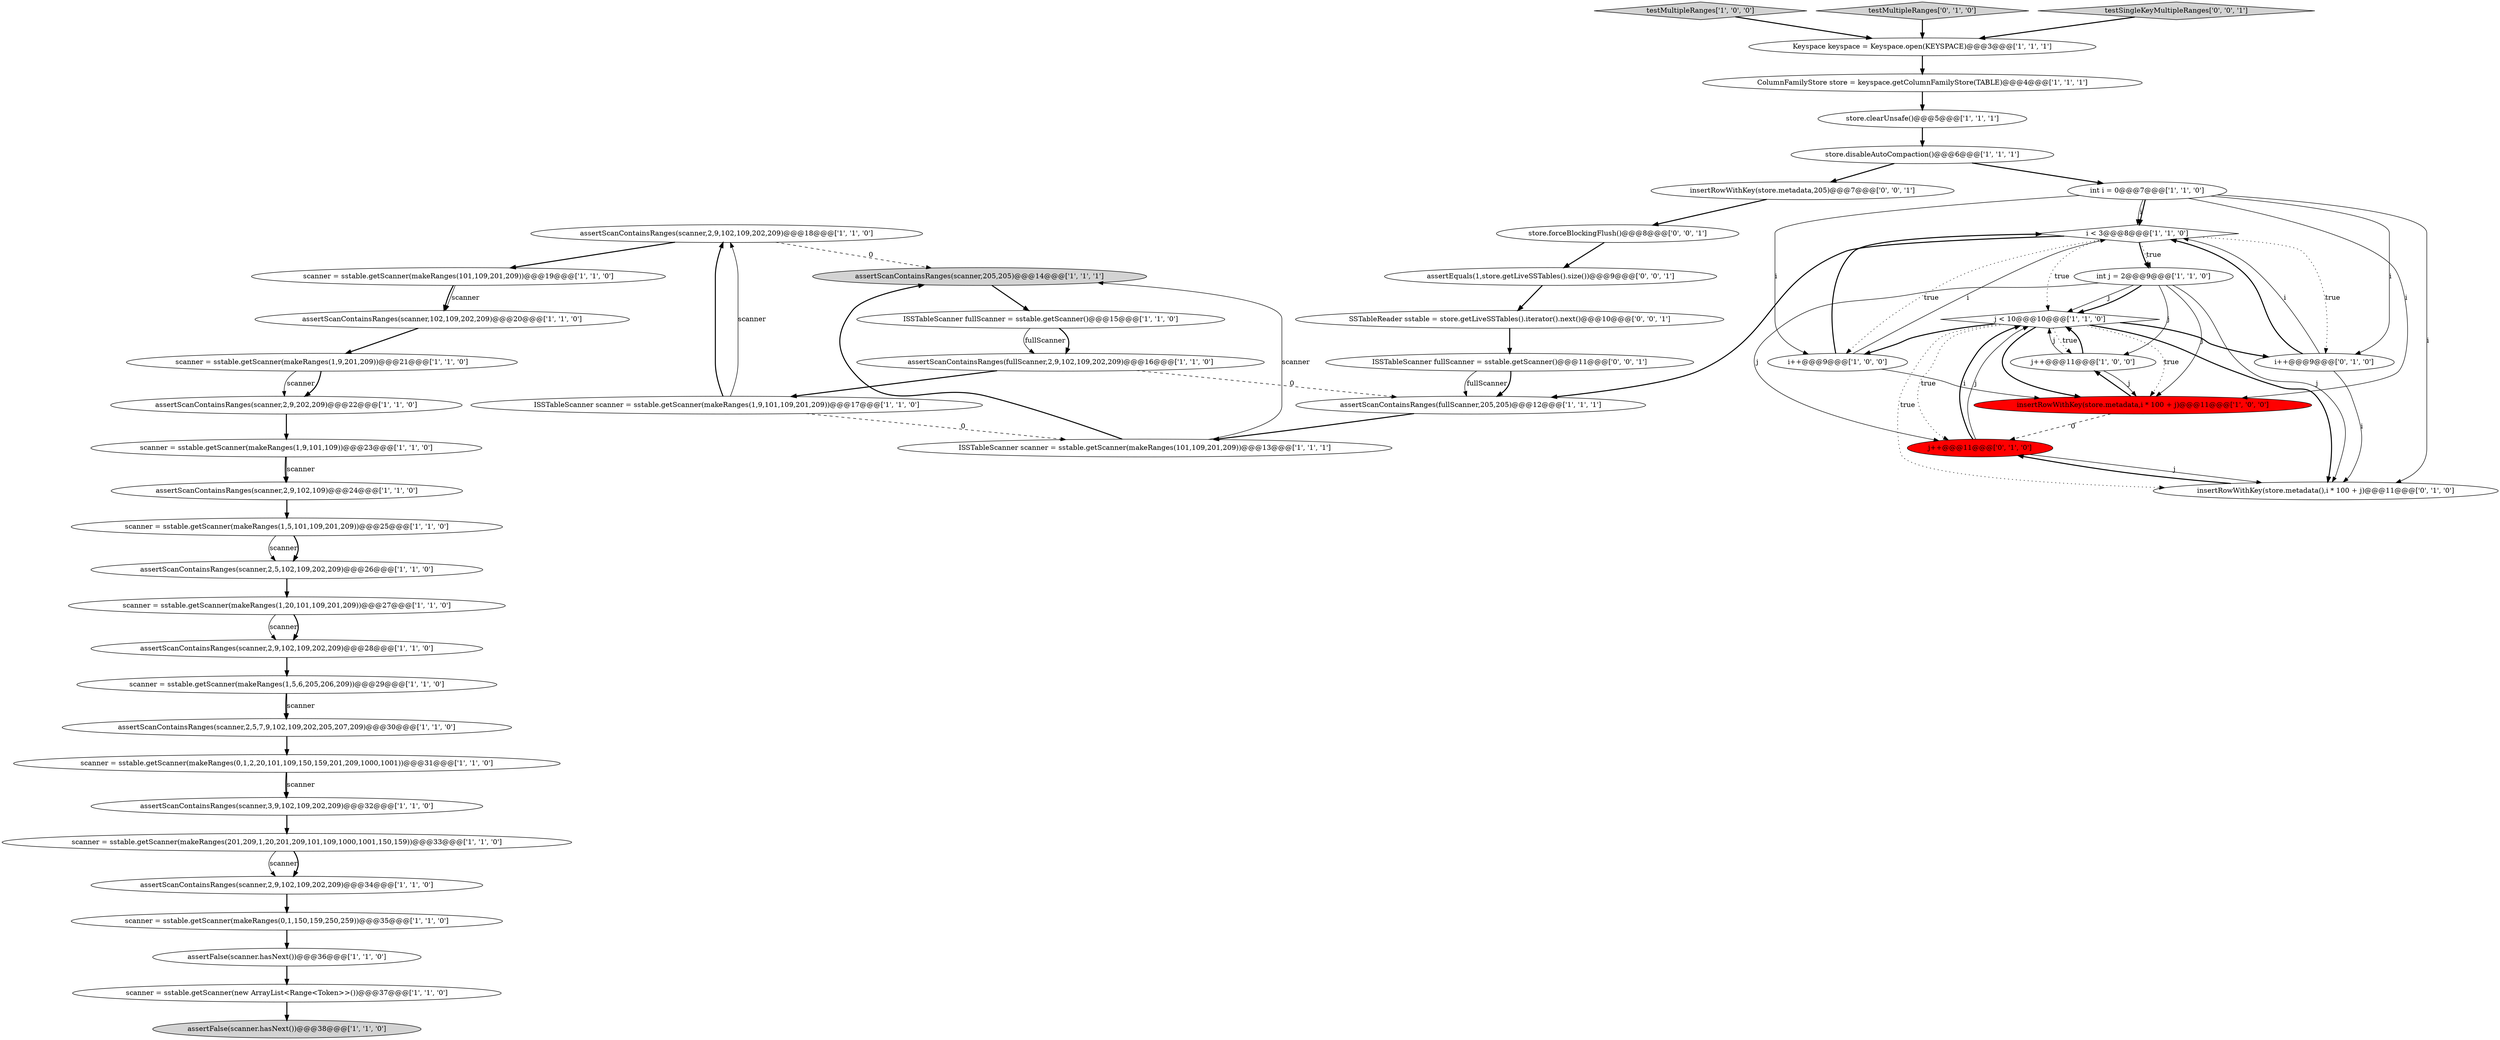digraph {
4 [style = filled, label = "scanner = sstable.getScanner(makeRanges(1,9,101,109))@@@23@@@['1', '1', '0']", fillcolor = white, shape = ellipse image = "AAA0AAABBB1BBB"];
23 [style = filled, label = "i < 3@@@8@@@['1', '1', '0']", fillcolor = white, shape = diamond image = "AAA0AAABBB1BBB"];
35 [style = filled, label = "assertScanContainsRanges(scanner,2,9,102,109,202,209)@@@18@@@['1', '1', '0']", fillcolor = white, shape = ellipse image = "AAA0AAABBB1BBB"];
44 [style = filled, label = "insertRowWithKey(store.metadata,205)@@@7@@@['0', '0', '1']", fillcolor = white, shape = ellipse image = "AAA0AAABBB3BBB"];
5 [style = filled, label = "j++@@@11@@@['1', '0', '0']", fillcolor = white, shape = ellipse image = "AAA0AAABBB1BBB"];
47 [style = filled, label = "ISSTableScanner fullScanner = sstable.getScanner()@@@11@@@['0', '0', '1']", fillcolor = white, shape = ellipse image = "AAA0AAABBB3BBB"];
14 [style = filled, label = "ISSTableScanner fullScanner = sstable.getScanner()@@@15@@@['1', '1', '0']", fillcolor = white, shape = ellipse image = "AAA0AAABBB1BBB"];
45 [style = filled, label = "store.forceBlockingFlush()@@@8@@@['0', '0', '1']", fillcolor = white, shape = ellipse image = "AAA0AAABBB3BBB"];
13 [style = filled, label = "scanner = sstable.getScanner(makeRanges(0,1,2,20,101,109,150,159,201,209,1000,1001))@@@31@@@['1', '1', '0']", fillcolor = white, shape = ellipse image = "AAA0AAABBB1BBB"];
9 [style = filled, label = "testMultipleRanges['1', '0', '0']", fillcolor = lightgray, shape = diamond image = "AAA0AAABBB1BBB"];
39 [style = filled, label = "testMultipleRanges['0', '1', '0']", fillcolor = lightgray, shape = diamond image = "AAA0AAABBB2BBB"];
18 [style = filled, label = "assertScanContainsRanges(scanner,2,9,102,109,202,209)@@@34@@@['1', '1', '0']", fillcolor = white, shape = ellipse image = "AAA0AAABBB1BBB"];
27 [style = filled, label = "insertRowWithKey(store.metadata,i * 100 + j)@@@11@@@['1', '0', '0']", fillcolor = red, shape = ellipse image = "AAA1AAABBB1BBB"];
24 [style = filled, label = "j < 10@@@10@@@['1', '1', '0']", fillcolor = white, shape = diamond image = "AAA0AAABBB1BBB"];
10 [style = filled, label = "assertScanContainsRanges(scanner,2,9,102,109)@@@24@@@['1', '1', '0']", fillcolor = white, shape = ellipse image = "AAA0AAABBB1BBB"];
19 [style = filled, label = "assertScanContainsRanges(scanner,102,109,202,209)@@@20@@@['1', '1', '0']", fillcolor = white, shape = ellipse image = "AAA0AAABBB1BBB"];
22 [style = filled, label = "assertFalse(scanner.hasNext())@@@36@@@['1', '1', '0']", fillcolor = white, shape = ellipse image = "AAA0AAABBB1BBB"];
28 [style = filled, label = "store.disableAutoCompaction()@@@6@@@['1', '1', '1']", fillcolor = white, shape = ellipse image = "AAA0AAABBB1BBB"];
43 [style = filled, label = "testSingleKeyMultipleRanges['0', '0', '1']", fillcolor = lightgray, shape = diamond image = "AAA0AAABBB3BBB"];
20 [style = filled, label = "scanner = sstable.getScanner(new ArrayList<Range<Token>>())@@@37@@@['1', '1', '0']", fillcolor = white, shape = ellipse image = "AAA0AAABBB1BBB"];
29 [style = filled, label = "scanner = sstable.getScanner(makeRanges(0,1,150,159,250,259))@@@35@@@['1', '1', '0']", fillcolor = white, shape = ellipse image = "AAA0AAABBB1BBB"];
12 [style = filled, label = "assertScanContainsRanges(fullScanner,205,205)@@@12@@@['1', '1', '1']", fillcolor = white, shape = ellipse image = "AAA0AAABBB1BBB"];
8 [style = filled, label = "scanner = sstable.getScanner(makeRanges(1,9,201,209))@@@21@@@['1', '1', '0']", fillcolor = white, shape = ellipse image = "AAA0AAABBB1BBB"];
6 [style = filled, label = "assertScanContainsRanges(scanner,2,5,102,109,202,209)@@@26@@@['1', '1', '0']", fillcolor = white, shape = ellipse image = "AAA0AAABBB1BBB"];
21 [style = filled, label = "ColumnFamilyStore store = keyspace.getColumnFamilyStore(TABLE)@@@4@@@['1', '1', '1']", fillcolor = white, shape = ellipse image = "AAA0AAABBB1BBB"];
38 [style = filled, label = "scanner = sstable.getScanner(makeRanges(1,5,101,109,201,209))@@@25@@@['1', '1', '0']", fillcolor = white, shape = ellipse image = "AAA0AAABBB1BBB"];
2 [style = filled, label = "assertScanContainsRanges(scanner,2,9,202,209)@@@22@@@['1', '1', '0']", fillcolor = white, shape = ellipse image = "AAA0AAABBB1BBB"];
25 [style = filled, label = "assertScanContainsRanges(scanner,205,205)@@@14@@@['1', '1', '1']", fillcolor = lightgray, shape = ellipse image = "AAA0AAABBB1BBB"];
17 [style = filled, label = "int j = 2@@@9@@@['1', '1', '0']", fillcolor = white, shape = ellipse image = "AAA0AAABBB1BBB"];
41 [style = filled, label = "insertRowWithKey(store.metadata(),i * 100 + j)@@@11@@@['0', '1', '0']", fillcolor = white, shape = ellipse image = "AAA0AAABBB2BBB"];
32 [style = filled, label = "ISSTableScanner scanner = sstable.getScanner(makeRanges(101,109,201,209))@@@13@@@['1', '1', '1']", fillcolor = white, shape = ellipse image = "AAA0AAABBB1BBB"];
31 [style = filled, label = "scanner = sstable.getScanner(makeRanges(101,109,201,209))@@@19@@@['1', '1', '0']", fillcolor = white, shape = ellipse image = "AAA0AAABBB1BBB"];
36 [style = filled, label = "Keyspace keyspace = Keyspace.open(KEYSPACE)@@@3@@@['1', '1', '1']", fillcolor = white, shape = ellipse image = "AAA0AAABBB1BBB"];
40 [style = filled, label = "i++@@@9@@@['0', '1', '0']", fillcolor = white, shape = ellipse image = "AAA0AAABBB2BBB"];
0 [style = filled, label = "scanner = sstable.getScanner(makeRanges(1,5,6,205,206,209))@@@29@@@['1', '1', '0']", fillcolor = white, shape = ellipse image = "AAA0AAABBB1BBB"];
33 [style = filled, label = "scanner = sstable.getScanner(makeRanges(1,20,101,109,201,209))@@@27@@@['1', '1', '0']", fillcolor = white, shape = ellipse image = "AAA0AAABBB1BBB"];
11 [style = filled, label = "assertScanContainsRanges(scanner,3,9,102,109,202,209)@@@32@@@['1', '1', '0']", fillcolor = white, shape = ellipse image = "AAA0AAABBB1BBB"];
37 [style = filled, label = "assertScanContainsRanges(fullScanner,2,9,102,109,202,209)@@@16@@@['1', '1', '0']", fillcolor = white, shape = ellipse image = "AAA0AAABBB1BBB"];
3 [style = filled, label = "assertScanContainsRanges(scanner,2,5,7,9,102,109,202,205,207,209)@@@30@@@['1', '1', '0']", fillcolor = white, shape = ellipse image = "AAA0AAABBB1BBB"];
26 [style = filled, label = "store.clearUnsafe()@@@5@@@['1', '1', '1']", fillcolor = white, shape = ellipse image = "AAA0AAABBB1BBB"];
16 [style = filled, label = "int i = 0@@@7@@@['1', '1', '0']", fillcolor = white, shape = ellipse image = "AAA0AAABBB1BBB"];
7 [style = filled, label = "i++@@@9@@@['1', '0', '0']", fillcolor = white, shape = ellipse image = "AAA0AAABBB1BBB"];
30 [style = filled, label = "assertFalse(scanner.hasNext())@@@38@@@['1', '1', '0']", fillcolor = lightgray, shape = ellipse image = "AAA0AAABBB1BBB"];
46 [style = filled, label = "SSTableReader sstable = store.getLiveSSTables().iterator().next()@@@10@@@['0', '0', '1']", fillcolor = white, shape = ellipse image = "AAA0AAABBB3BBB"];
1 [style = filled, label = "ISSTableScanner scanner = sstable.getScanner(makeRanges(1,9,101,109,201,209))@@@17@@@['1', '1', '0']", fillcolor = white, shape = ellipse image = "AAA0AAABBB1BBB"];
42 [style = filled, label = "j++@@@11@@@['0', '1', '0']", fillcolor = red, shape = ellipse image = "AAA1AAABBB2BBB"];
48 [style = filled, label = "assertEquals(1,store.getLiveSSTables().size())@@@9@@@['0', '0', '1']", fillcolor = white, shape = ellipse image = "AAA0AAABBB3BBB"];
15 [style = filled, label = "scanner = sstable.getScanner(makeRanges(201,209,1,20,201,209,101,109,1000,1001,150,159))@@@33@@@['1', '1', '0']", fillcolor = white, shape = ellipse image = "AAA0AAABBB1BBB"];
34 [style = filled, label = "assertScanContainsRanges(scanner,2,9,102,109,202,209)@@@28@@@['1', '1', '0']", fillcolor = white, shape = ellipse image = "AAA0AAABBB1BBB"];
40->41 [style = solid, label="i"];
38->6 [style = solid, label="scanner"];
7->23 [style = solid, label="i"];
25->14 [style = bold, label=""];
24->27 [style = dotted, label="true"];
45->48 [style = bold, label=""];
40->23 [style = bold, label=""];
1->35 [style = solid, label="scanner"];
21->26 [style = bold, label=""];
16->27 [style = solid, label="i"];
24->42 [style = dotted, label="true"];
32->25 [style = bold, label=""];
16->40 [style = solid, label="i"];
47->12 [style = solid, label="fullScanner"];
23->17 [style = bold, label=""];
31->19 [style = solid, label="scanner"];
23->12 [style = bold, label=""];
26->28 [style = bold, label=""];
27->5 [style = bold, label=""];
23->17 [style = dotted, label="true"];
24->27 [style = bold, label=""];
24->5 [style = dotted, label="true"];
14->37 [style = bold, label=""];
0->3 [style = bold, label=""];
16->7 [style = solid, label="i"];
35->31 [style = bold, label=""];
17->24 [style = solid, label="j"];
42->24 [style = solid, label="j"];
33->34 [style = solid, label="scanner"];
37->1 [style = bold, label=""];
1->35 [style = bold, label=""];
24->40 [style = bold, label=""];
2->4 [style = bold, label=""];
13->11 [style = bold, label=""];
34->0 [style = bold, label=""];
38->6 [style = bold, label=""];
23->40 [style = dotted, label="true"];
17->5 [style = solid, label="j"];
14->37 [style = solid, label="fullScanner"];
22->20 [style = bold, label=""];
8->2 [style = solid, label="scanner"];
16->41 [style = solid, label="i"];
7->23 [style = bold, label=""];
7->27 [style = solid, label="i"];
13->11 [style = solid, label="scanner"];
24->7 [style = bold, label=""];
44->45 [style = bold, label=""];
23->24 [style = dotted, label="true"];
5->27 [style = solid, label="j"];
4->10 [style = bold, label=""];
4->10 [style = solid, label="scanner"];
43->36 [style = bold, label=""];
37->12 [style = dashed, label="0"];
12->32 [style = bold, label=""];
16->23 [style = bold, label=""];
23->7 [style = dotted, label="true"];
1->32 [style = dashed, label="0"];
42->24 [style = bold, label=""];
27->42 [style = dashed, label="0"];
24->41 [style = bold, label=""];
48->46 [style = bold, label=""];
15->18 [style = solid, label="scanner"];
8->2 [style = bold, label=""];
17->27 [style = solid, label="j"];
6->33 [style = bold, label=""];
5->24 [style = bold, label=""];
31->19 [style = bold, label=""];
32->25 [style = solid, label="scanner"];
10->38 [style = bold, label=""];
9->36 [style = bold, label=""];
24->41 [style = dotted, label="true"];
35->25 [style = dashed, label="0"];
17->41 [style = solid, label="j"];
47->12 [style = bold, label=""];
16->23 [style = solid, label="i"];
46->47 [style = bold, label=""];
28->16 [style = bold, label=""];
15->18 [style = bold, label=""];
5->24 [style = solid, label="j"];
19->8 [style = bold, label=""];
11->15 [style = bold, label=""];
40->23 [style = solid, label="i"];
36->21 [style = bold, label=""];
18->29 [style = bold, label=""];
17->24 [style = bold, label=""];
17->42 [style = solid, label="j"];
28->44 [style = bold, label=""];
42->41 [style = solid, label="j"];
3->13 [style = bold, label=""];
29->22 [style = bold, label=""];
20->30 [style = bold, label=""];
33->34 [style = bold, label=""];
39->36 [style = bold, label=""];
0->3 [style = solid, label="scanner"];
41->42 [style = bold, label=""];
}
